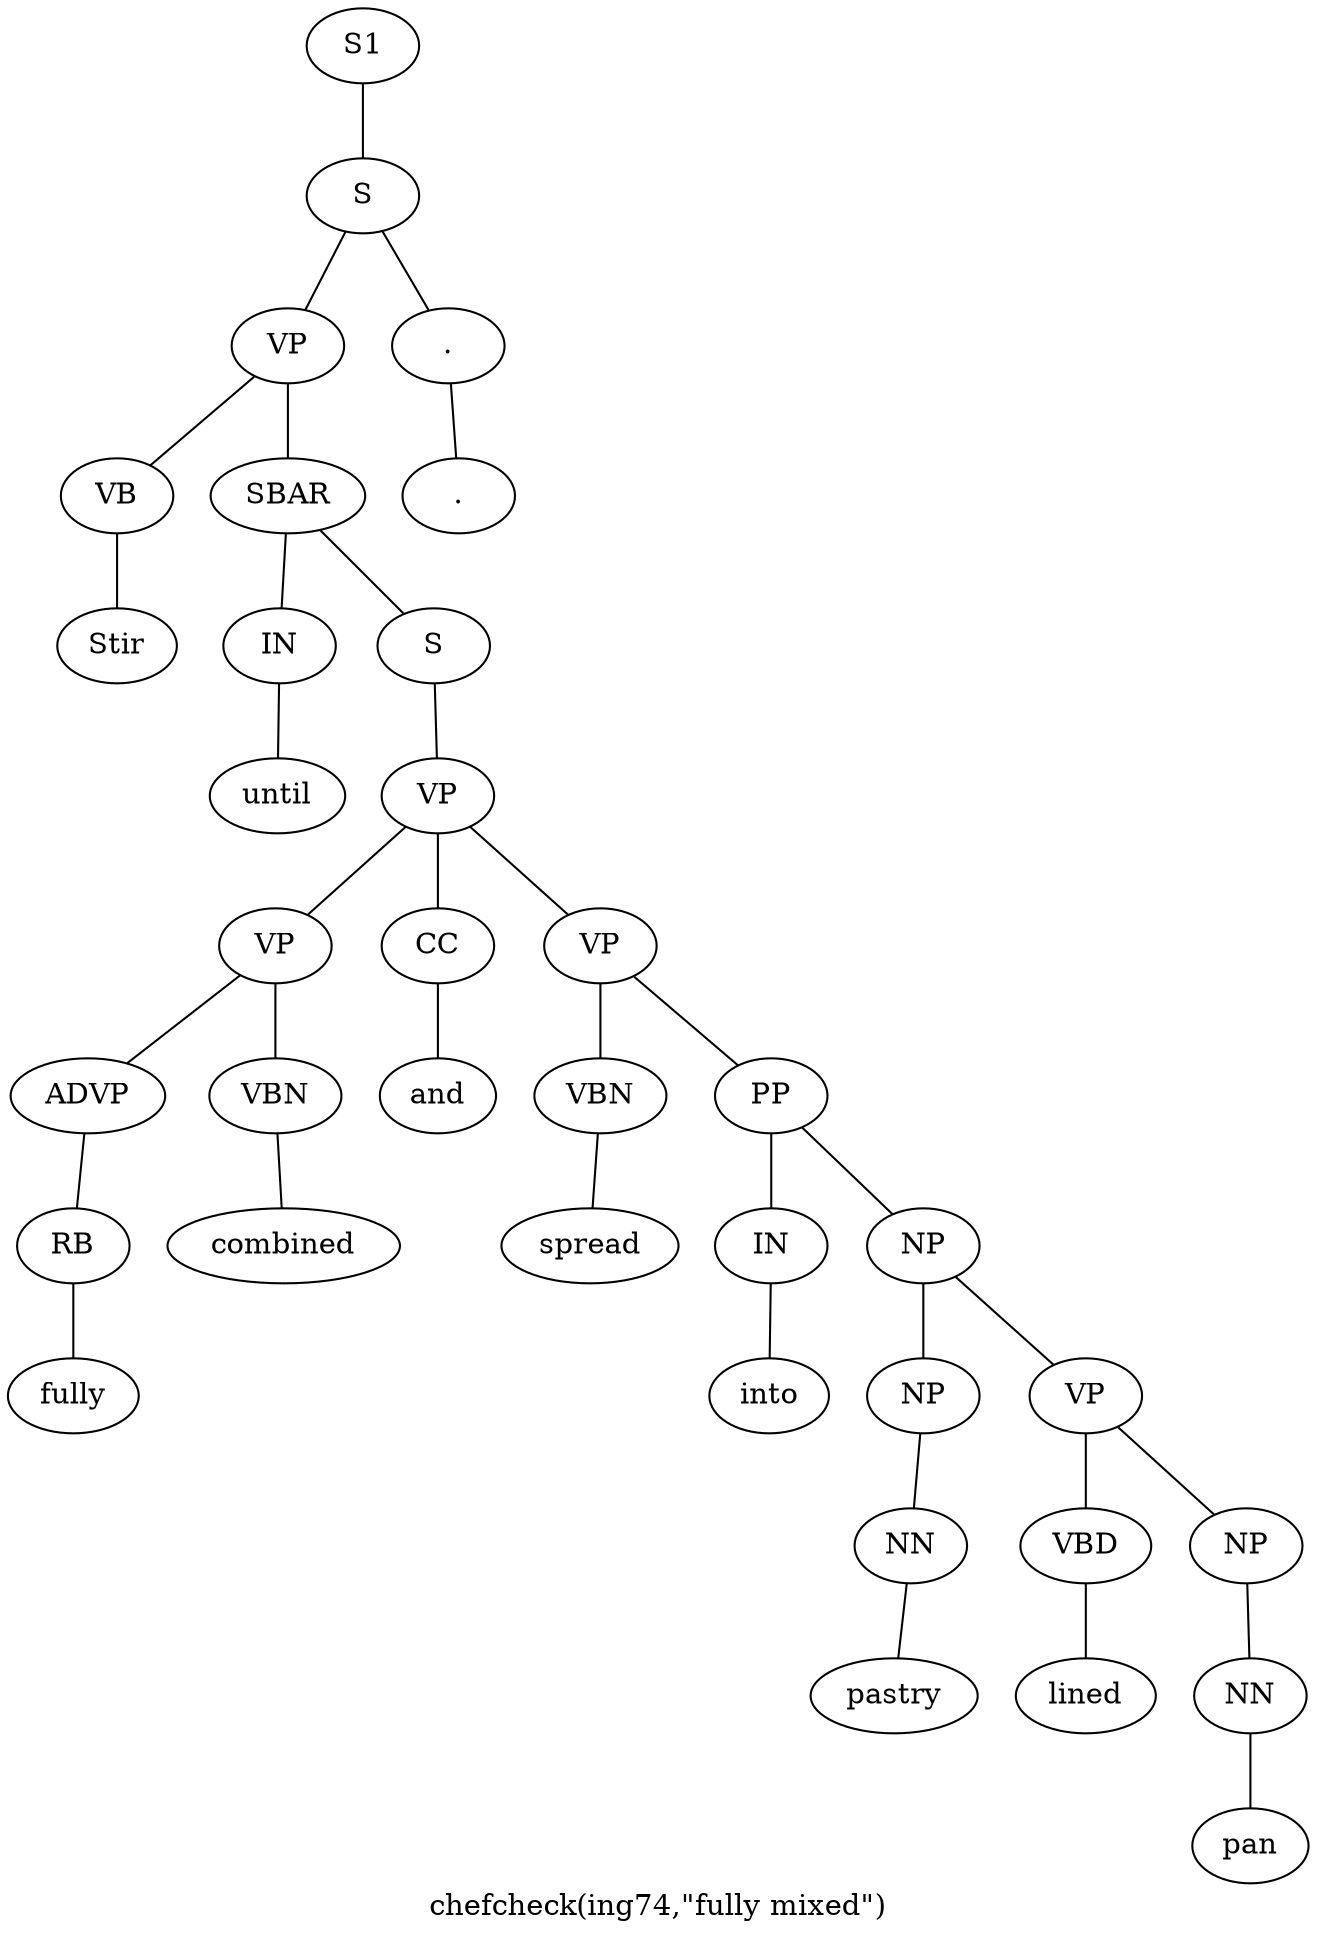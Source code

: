 graph SyntaxGraph {
	label = "chefcheck(ing74,\"fully mixed\")";
	Node0 [label="S1"];
	Node1 [label="S"];
	Node2 [label="VP"];
	Node3 [label="VB"];
	Node4 [label="Stir"];
	Node5 [label="SBAR"];
	Node6 [label="IN"];
	Node7 [label="until"];
	Node8 [label="S"];
	Node9 [label="VP"];
	Node10 [label="VP"];
	Node11 [label="ADVP"];
	Node12 [label="RB"];
	Node13 [label="fully"];
	Node14 [label="VBN"];
	Node15 [label="combined"];
	Node16 [label="CC"];
	Node17 [label="and"];
	Node18 [label="VP"];
	Node19 [label="VBN"];
	Node20 [label="spread"];
	Node21 [label="PP"];
	Node22 [label="IN"];
	Node23 [label="into"];
	Node24 [label="NP"];
	Node25 [label="NP"];
	Node26 [label="NN"];
	Node27 [label="pastry"];
	Node28 [label="VP"];
	Node29 [label="VBD"];
	Node30 [label="lined"];
	Node31 [label="NP"];
	Node32 [label="NN"];
	Node33 [label="pan"];
	Node34 [label="."];
	Node35 [label="."];

	Node0 -- Node1;
	Node1 -- Node2;
	Node1 -- Node34;
	Node2 -- Node3;
	Node2 -- Node5;
	Node3 -- Node4;
	Node5 -- Node6;
	Node5 -- Node8;
	Node6 -- Node7;
	Node8 -- Node9;
	Node9 -- Node10;
	Node9 -- Node16;
	Node9 -- Node18;
	Node10 -- Node11;
	Node10 -- Node14;
	Node11 -- Node12;
	Node12 -- Node13;
	Node14 -- Node15;
	Node16 -- Node17;
	Node18 -- Node19;
	Node18 -- Node21;
	Node19 -- Node20;
	Node21 -- Node22;
	Node21 -- Node24;
	Node22 -- Node23;
	Node24 -- Node25;
	Node24 -- Node28;
	Node25 -- Node26;
	Node26 -- Node27;
	Node28 -- Node29;
	Node28 -- Node31;
	Node29 -- Node30;
	Node31 -- Node32;
	Node32 -- Node33;
	Node34 -- Node35;
}